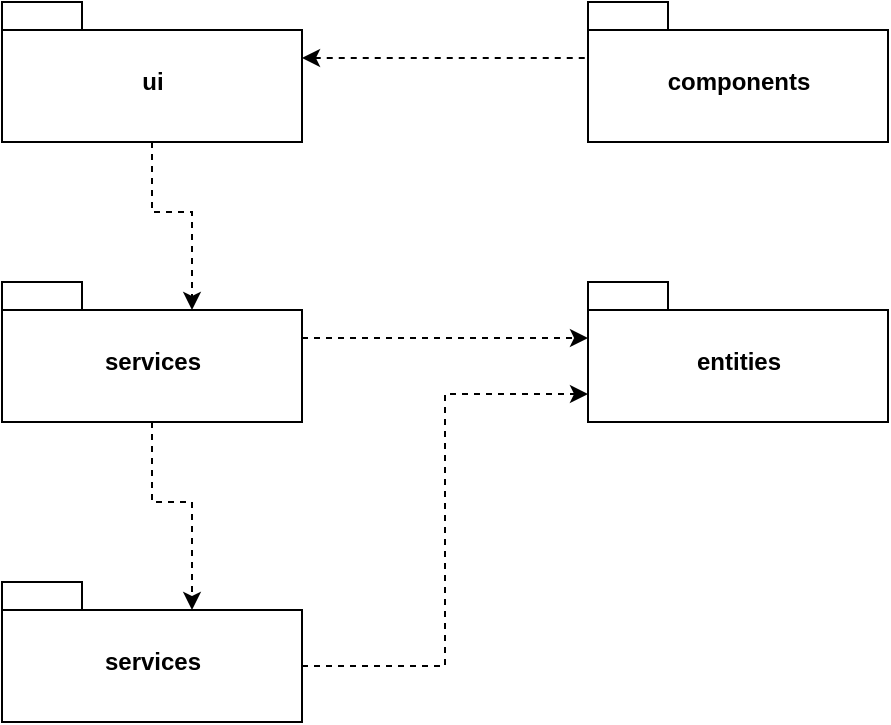 <mxfile version="13.7.9" type="device"><diagram id="sJ0DLttMvb4TO0hkLlTb" name="Page-1"><mxGraphModel dx="905" dy="672" grid="1" gridSize="10" guides="1" tooltips="1" connect="1" arrows="1" fold="1" page="1" pageScale="1" pageWidth="827" pageHeight="1169" math="0" shadow="0"><root><mxCell id="0"/><mxCell id="1" parent="0"/><mxCell id="DJFDQIU9Fr0P4l9Sinmo-13" style="edgeStyle=orthogonalEdgeStyle;rounded=0;orthogonalLoop=1;jettySize=auto;html=1;exitX=0;exitY=0;exitDx=150;exitDy=28;exitPerimeter=0;entryX=0;entryY=0;entryDx=0;entryDy=28;entryPerimeter=0;dashed=1;startArrow=classic;startFill=1;endArrow=none;endFill=0;" parent="1" source="DJFDQIU9Fr0P4l9Sinmo-1" target="DJFDQIU9Fr0P4l9Sinmo-2" edge="1"><mxGeometry relative="1" as="geometry"/></mxCell><mxCell id="8MCRm_aucj75Gjbt6AHx-4" style="edgeStyle=orthogonalEdgeStyle;rounded=0;orthogonalLoop=1;jettySize=auto;html=1;exitX=0.5;exitY=1;exitDx=0;exitDy=0;exitPerimeter=0;entryX=0;entryY=0;entryDx=95;entryDy=14;entryPerimeter=0;dashed=1;" edge="1" parent="1" source="DJFDQIU9Fr0P4l9Sinmo-1" target="8MCRm_aucj75Gjbt6AHx-1"><mxGeometry relative="1" as="geometry"/></mxCell><mxCell id="DJFDQIU9Fr0P4l9Sinmo-1" value="ui" style="shape=folder;fontStyle=1;spacingTop=10;tabWidth=40;tabHeight=14;tabPosition=left;html=1;" parent="1" vertex="1"><mxGeometry x="90" y="190" width="150" height="70" as="geometry"/></mxCell><mxCell id="DJFDQIU9Fr0P4l9Sinmo-2" value="components" style="shape=folder;fontStyle=1;spacingTop=10;tabWidth=40;tabHeight=14;tabPosition=left;html=1;" parent="1" vertex="1"><mxGeometry x="383" y="190" width="150" height="70" as="geometry"/></mxCell><mxCell id="8MCRm_aucj75Gjbt6AHx-5" style="edgeStyle=orthogonalEdgeStyle;rounded=0;orthogonalLoop=1;jettySize=auto;html=1;exitX=0.5;exitY=1;exitDx=0;exitDy=0;exitPerimeter=0;entryX=0;entryY=0;entryDx=95;entryDy=14;entryPerimeter=0;dashed=1;" edge="1" parent="1" source="8MCRm_aucj75Gjbt6AHx-1" target="8MCRm_aucj75Gjbt6AHx-3"><mxGeometry relative="1" as="geometry"/></mxCell><mxCell id="8MCRm_aucj75Gjbt6AHx-8" style="edgeStyle=orthogonalEdgeStyle;rounded=0;orthogonalLoop=1;jettySize=auto;html=1;exitX=0;exitY=0;exitDx=150;exitDy=28;exitPerimeter=0;entryX=0;entryY=0;entryDx=0;entryDy=28;entryPerimeter=0;dashed=1;" edge="1" parent="1" source="8MCRm_aucj75Gjbt6AHx-1" target="8MCRm_aucj75Gjbt6AHx-2"><mxGeometry relative="1" as="geometry"/></mxCell><mxCell id="8MCRm_aucj75Gjbt6AHx-1" value="services" style="shape=folder;fontStyle=1;spacingTop=10;tabWidth=40;tabHeight=14;tabPosition=left;html=1;" vertex="1" parent="1"><mxGeometry x="90" y="330" width="150" height="70" as="geometry"/></mxCell><mxCell id="8MCRm_aucj75Gjbt6AHx-2" value="entities" style="shape=folder;fontStyle=1;spacingTop=10;tabWidth=40;tabHeight=14;tabPosition=left;html=1;" vertex="1" parent="1"><mxGeometry x="383" y="330" width="150" height="70" as="geometry"/></mxCell><mxCell id="8MCRm_aucj75Gjbt6AHx-9" style="edgeStyle=orthogonalEdgeStyle;rounded=0;orthogonalLoop=1;jettySize=auto;html=1;exitX=0;exitY=0;exitDx=150;exitDy=42;exitPerimeter=0;entryX=0;entryY=0;entryDx=0;entryDy=56;entryPerimeter=0;dashed=1;" edge="1" parent="1" source="8MCRm_aucj75Gjbt6AHx-3" target="8MCRm_aucj75Gjbt6AHx-2"><mxGeometry relative="1" as="geometry"/></mxCell><mxCell id="8MCRm_aucj75Gjbt6AHx-3" value="services" style="shape=folder;fontStyle=1;spacingTop=10;tabWidth=40;tabHeight=14;tabPosition=left;html=1;" vertex="1" parent="1"><mxGeometry x="90" y="480" width="150" height="70" as="geometry"/></mxCell></root></mxGraphModel></diagram></mxfile>